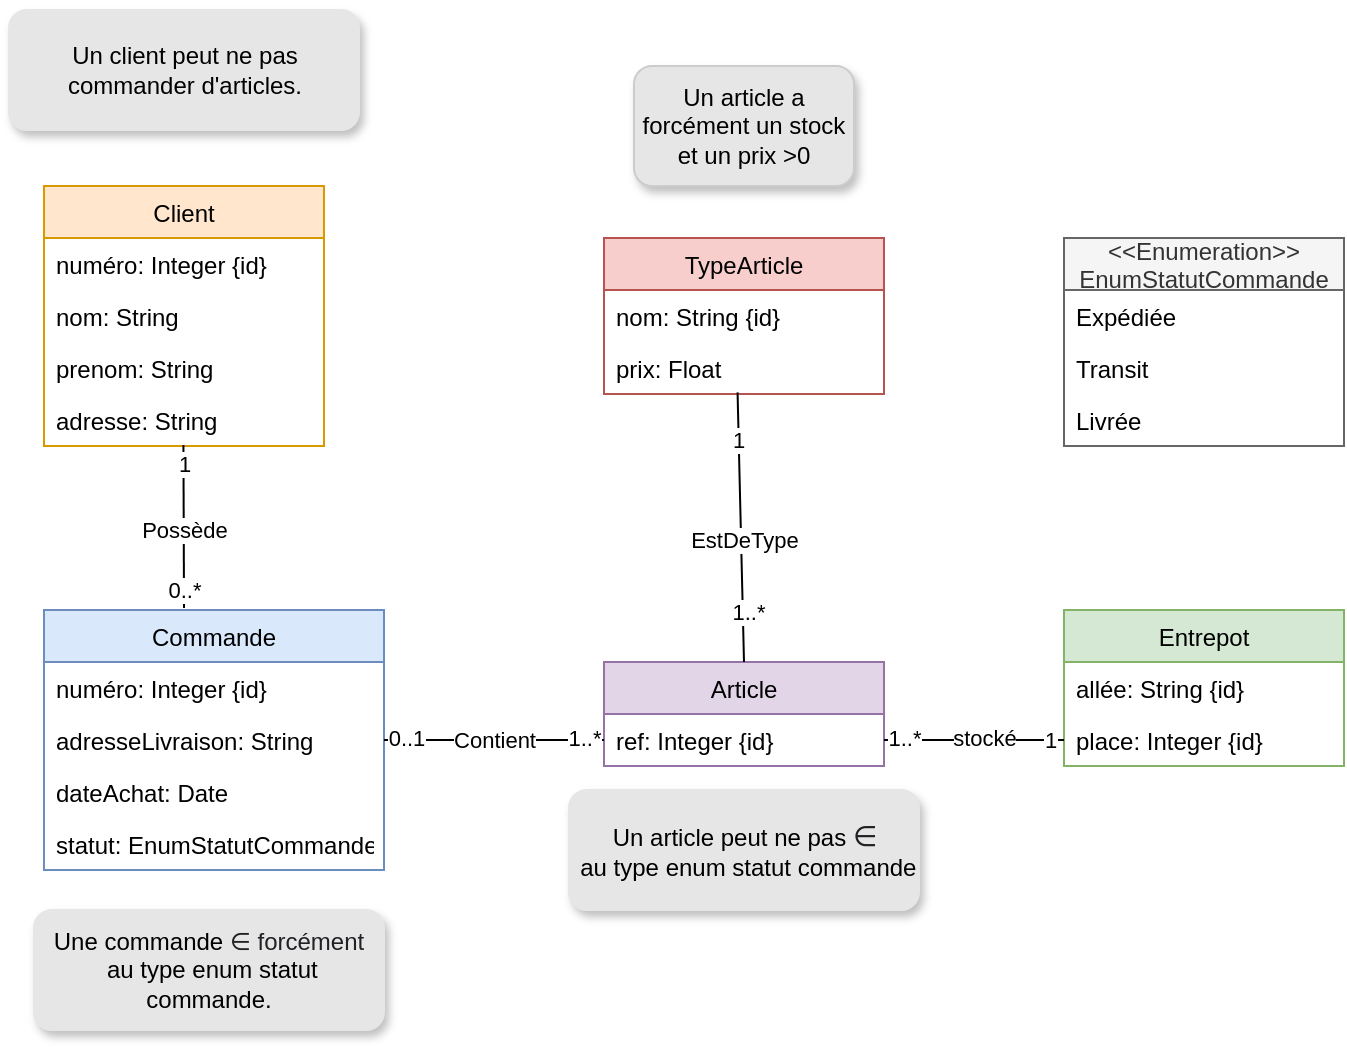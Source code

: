 <mxfile version="14.6.6" type="github">
  <diagram id="pHroqD9QgbyERS5cuIxn" name="Page-1">
    <mxGraphModel dx="593" dy="313" grid="0" gridSize="10" guides="1" tooltips="1" connect="1" arrows="1" fold="1" page="0" pageScale="1" pageWidth="827" pageHeight="1169" background="#FFFFFF" math="0" shadow="0">
      <root>
        <mxCell id="0" />
        <mxCell id="1" parent="0" />
        <mxCell id="9qbgRNN-N5bQ077YsVaT-27" value="Client" style="swimlane;fontStyle=0;childLayout=stackLayout;horizontal=1;startSize=26;fillColor=#ffe6cc;horizontalStack=0;resizeParent=1;resizeParentMax=0;resizeLast=0;collapsible=1;marginBottom=0;strokeColor=#d79b00;" parent="1" vertex="1">
          <mxGeometry x="40" y="228" width="140" height="130" as="geometry" />
        </mxCell>
        <mxCell id="9qbgRNN-N5bQ077YsVaT-28" value="numéro: Integer {id}" style="text;strokeColor=none;fillColor=none;align=left;verticalAlign=top;spacingLeft=4;spacingRight=4;overflow=hidden;rotatable=0;points=[[0,0.5],[1,0.5]];portConstraint=eastwest;" parent="9qbgRNN-N5bQ077YsVaT-27" vertex="1">
          <mxGeometry y="26" width="140" height="26" as="geometry" />
        </mxCell>
        <mxCell id="9qbgRNN-N5bQ077YsVaT-29" value="nom: String" style="text;strokeColor=none;fillColor=none;align=left;verticalAlign=top;spacingLeft=4;spacingRight=4;overflow=hidden;rotatable=0;points=[[0,0.5],[1,0.5]];portConstraint=eastwest;" parent="9qbgRNN-N5bQ077YsVaT-27" vertex="1">
          <mxGeometry y="52" width="140" height="26" as="geometry" />
        </mxCell>
        <mxCell id="9qbgRNN-N5bQ077YsVaT-30" value="prenom: String" style="text;strokeColor=none;fillColor=none;align=left;verticalAlign=top;spacingLeft=4;spacingRight=4;overflow=hidden;rotatable=0;points=[[0,0.5],[1,0.5]];portConstraint=eastwest;" parent="9qbgRNN-N5bQ077YsVaT-27" vertex="1">
          <mxGeometry y="78" width="140" height="26" as="geometry" />
        </mxCell>
        <mxCell id="9qbgRNN-N5bQ077YsVaT-40" value="adresse: String" style="text;strokeColor=none;fillColor=none;align=left;verticalAlign=top;spacingLeft=4;spacingRight=4;overflow=hidden;rotatable=0;points=[[0,0.5],[1,0.5]];portConstraint=eastwest;" parent="9qbgRNN-N5bQ077YsVaT-27" vertex="1">
          <mxGeometry y="104" width="140" height="26" as="geometry" />
        </mxCell>
        <mxCell id="9qbgRNN-N5bQ077YsVaT-41" value="Article" style="swimlane;fontStyle=0;childLayout=stackLayout;horizontal=1;startSize=26;fillColor=#e1d5e7;horizontalStack=0;resizeParent=1;resizeParentMax=0;resizeLast=0;collapsible=1;marginBottom=0;strokeColor=#9673a6;" parent="1" vertex="1">
          <mxGeometry x="320" y="466" width="140" height="52" as="geometry" />
        </mxCell>
        <mxCell id="9qbgRNN-N5bQ077YsVaT-42" value="ref: Integer {id}" style="text;strokeColor=none;fillColor=none;align=left;verticalAlign=top;spacingLeft=4;spacingRight=4;overflow=hidden;rotatable=0;points=[[0,0.5],[1,0.5]];portConstraint=eastwest;" parent="9qbgRNN-N5bQ077YsVaT-41" vertex="1">
          <mxGeometry y="26" width="140" height="26" as="geometry" />
        </mxCell>
        <mxCell id="9qbgRNN-N5bQ077YsVaT-49" value="Entrepot" style="swimlane;fontStyle=0;childLayout=stackLayout;horizontal=1;startSize=26;fillColor=#d5e8d4;horizontalStack=0;resizeParent=1;resizeParentMax=0;resizeLast=0;collapsible=1;marginBottom=0;strokeColor=#82b366;" parent="1" vertex="1">
          <mxGeometry x="550" y="440" width="140" height="78" as="geometry" />
        </mxCell>
        <mxCell id="9qbgRNN-N5bQ077YsVaT-51" value="allée: String {id}" style="text;strokeColor=none;fillColor=none;align=left;verticalAlign=top;spacingLeft=4;spacingRight=4;overflow=hidden;rotatable=0;points=[[0,0.5],[1,0.5]];portConstraint=eastwest;" parent="9qbgRNN-N5bQ077YsVaT-49" vertex="1">
          <mxGeometry y="26" width="140" height="26" as="geometry" />
        </mxCell>
        <mxCell id="9qbgRNN-N5bQ077YsVaT-52" value="place: Integer {id}" style="text;strokeColor=none;fillColor=none;align=left;verticalAlign=top;spacingLeft=4;spacingRight=4;overflow=hidden;rotatable=0;points=[[0,0.5],[1,0.5]];portConstraint=eastwest;" parent="9qbgRNN-N5bQ077YsVaT-49" vertex="1">
          <mxGeometry y="52" width="140" height="26" as="geometry" />
        </mxCell>
        <mxCell id="9qbgRNN-N5bQ077YsVaT-54" value="Commande" style="swimlane;fontStyle=0;childLayout=stackLayout;horizontal=1;startSize=26;fillColor=#dae8fc;horizontalStack=0;resizeParent=1;resizeParentMax=0;resizeLast=0;collapsible=1;marginBottom=0;strokeColor=#6c8ebf;" parent="1" vertex="1">
          <mxGeometry x="40" y="440" width="170" height="130" as="geometry" />
        </mxCell>
        <mxCell id="9qbgRNN-N5bQ077YsVaT-56" value="numéro: Integer {id}" style="text;strokeColor=none;fillColor=none;align=left;verticalAlign=top;spacingLeft=4;spacingRight=4;overflow=hidden;rotatable=0;points=[[0,0.5],[1,0.5]];portConstraint=eastwest;" parent="9qbgRNN-N5bQ077YsVaT-54" vertex="1">
          <mxGeometry y="26" width="170" height="26" as="geometry" />
        </mxCell>
        <mxCell id="9qbgRNN-N5bQ077YsVaT-57" value="adresseLivraison: String" style="text;strokeColor=none;fillColor=none;align=left;verticalAlign=top;spacingLeft=4;spacingRight=4;overflow=hidden;rotatable=0;points=[[0,0.5],[1,0.5]];portConstraint=eastwest;" parent="9qbgRNN-N5bQ077YsVaT-54" vertex="1">
          <mxGeometry y="52" width="170" height="26" as="geometry" />
        </mxCell>
        <mxCell id="9qbgRNN-N5bQ077YsVaT-58" value="dateAchat: Date" style="text;strokeColor=none;fillColor=none;align=left;verticalAlign=top;spacingLeft=4;spacingRight=4;overflow=hidden;rotatable=0;points=[[0,0.5],[1,0.5]];portConstraint=eastwest;" parent="9qbgRNN-N5bQ077YsVaT-54" vertex="1">
          <mxGeometry y="78" width="170" height="26" as="geometry" />
        </mxCell>
        <mxCell id="9qbgRNN-N5bQ077YsVaT-83" value="statut: EnumStatutCommande" style="text;strokeColor=none;fillColor=none;align=left;verticalAlign=top;spacingLeft=4;spacingRight=4;overflow=hidden;rotatable=0;points=[[0,0.5],[1,0.5]];portConstraint=eastwest;" parent="9qbgRNN-N5bQ077YsVaT-54" vertex="1">
          <mxGeometry y="104" width="170" height="26" as="geometry" />
        </mxCell>
        <mxCell id="9qbgRNN-N5bQ077YsVaT-61" value="" style="endArrow=none;html=1;exitX=1;exitY=0.5;exitDx=0;exitDy=0;entryX=0;entryY=0.5;entryDx=0;entryDy=0;" parent="1" edge="1">
          <mxGeometry width="50" height="50" relative="1" as="geometry">
            <mxPoint x="210" y="505.0" as="sourcePoint" />
            <mxPoint x="320" y="505" as="targetPoint" />
          </mxGeometry>
        </mxCell>
        <mxCell id="9qbgRNN-N5bQ077YsVaT-73" value="Contient" style="edgeLabel;html=1;align=center;verticalAlign=middle;resizable=0;points=[];" parent="9qbgRNN-N5bQ077YsVaT-61" vertex="1" connectable="0">
          <mxGeometry x="-0.126" y="-3" relative="1" as="geometry">
            <mxPoint x="7" y="-3" as="offset" />
          </mxGeometry>
        </mxCell>
        <mxCell id="9qbgRNN-N5bQ077YsVaT-88" value="0..1" style="edgeLabel;html=1;align=center;verticalAlign=middle;resizable=0;points=[];" parent="9qbgRNN-N5bQ077YsVaT-61" vertex="1" connectable="0">
          <mxGeometry x="-0.861" y="1" relative="1" as="geometry">
            <mxPoint x="3" as="offset" />
          </mxGeometry>
        </mxCell>
        <mxCell id="9qbgRNN-N5bQ077YsVaT-89" value="1..*" style="edgeLabel;html=1;align=center;verticalAlign=middle;resizable=0;points=[];" parent="9qbgRNN-N5bQ077YsVaT-61" vertex="1" connectable="0">
          <mxGeometry x="0.858" y="1" relative="1" as="geometry">
            <mxPoint x="-2.33" as="offset" />
          </mxGeometry>
        </mxCell>
        <mxCell id="9qbgRNN-N5bQ077YsVaT-62" value="" style="endArrow=none;html=1;exitX=1;exitY=0.5;exitDx=0;exitDy=0;" parent="1" target="9qbgRNN-N5bQ077YsVaT-52" edge="1">
          <mxGeometry width="50" height="50" relative="1" as="geometry">
            <mxPoint x="460" y="505" as="sourcePoint" />
            <mxPoint x="400" y="370" as="targetPoint" />
          </mxGeometry>
        </mxCell>
        <mxCell id="9qbgRNN-N5bQ077YsVaT-75" value="stocké" style="edgeLabel;html=1;align=center;verticalAlign=middle;resizable=0;points=[];" parent="9qbgRNN-N5bQ077YsVaT-62" vertex="1" connectable="0">
          <mxGeometry x="-0.178" relative="1" as="geometry">
            <mxPoint x="13" y="-1" as="offset" />
          </mxGeometry>
        </mxCell>
        <mxCell id="9qbgRNN-N5bQ077YsVaT-95" value="1" style="edgeLabel;html=1;align=center;verticalAlign=middle;resizable=0;points=[];" parent="9qbgRNN-N5bQ077YsVaT-62" vertex="1" connectable="0">
          <mxGeometry x="0.838" relative="1" as="geometry">
            <mxPoint as="offset" />
          </mxGeometry>
        </mxCell>
        <mxCell id="9qbgRNN-N5bQ077YsVaT-96" value="1..*" style="edgeLabel;html=1;align=center;verticalAlign=middle;resizable=0;points=[];" parent="9qbgRNN-N5bQ077YsVaT-62" vertex="1" connectable="0">
          <mxGeometry x="-0.883" y="1" relative="1" as="geometry">
            <mxPoint x="4.67" as="offset" />
          </mxGeometry>
        </mxCell>
        <mxCell id="9qbgRNN-N5bQ077YsVaT-84" value="&lt;&lt;Enumeration&gt;&gt;&#xa;EnumStatutCommande" style="swimlane;fontStyle=0;childLayout=stackLayout;horizontal=1;startSize=26;fillColor=#f5f5f5;horizontalStack=0;resizeParent=1;resizeParentMax=0;resizeLast=0;collapsible=1;marginBottom=0;strokeColor=#666666;fontColor=#333333;" parent="1" vertex="1">
          <mxGeometry x="550" y="254" width="140" height="104" as="geometry" />
        </mxCell>
        <mxCell id="9qbgRNN-N5bQ077YsVaT-85" value="Expédiée" style="text;strokeColor=none;fillColor=none;align=left;verticalAlign=top;spacingLeft=4;spacingRight=4;overflow=hidden;rotatable=0;points=[[0,0.5],[1,0.5]];portConstraint=eastwest;" parent="9qbgRNN-N5bQ077YsVaT-84" vertex="1">
          <mxGeometry y="26" width="140" height="26" as="geometry" />
        </mxCell>
        <mxCell id="9qbgRNN-N5bQ077YsVaT-86" value="Transit" style="text;strokeColor=none;fillColor=none;align=left;verticalAlign=top;spacingLeft=4;spacingRight=4;overflow=hidden;rotatable=0;points=[[0,0.5],[1,0.5]];portConstraint=eastwest;" parent="9qbgRNN-N5bQ077YsVaT-84" vertex="1">
          <mxGeometry y="52" width="140" height="26" as="geometry" />
        </mxCell>
        <mxCell id="9qbgRNN-N5bQ077YsVaT-87" value="Livrée" style="text;strokeColor=none;fillColor=none;align=left;verticalAlign=top;spacingLeft=4;spacingRight=4;overflow=hidden;rotatable=0;points=[[0,0.5],[1,0.5]];portConstraint=eastwest;" parent="9qbgRNN-N5bQ077YsVaT-84" vertex="1">
          <mxGeometry y="78" width="140" height="26" as="geometry" />
        </mxCell>
        <mxCell id="NuaGrsisD9hniYotAl1a-2" value="TypeArticle" style="swimlane;fontStyle=0;childLayout=stackLayout;horizontal=1;startSize=26;fillColor=#f8cecc;horizontalStack=0;resizeParent=1;resizeParentMax=0;resizeLast=0;collapsible=1;marginBottom=0;strokeColor=#b85450;" parent="1" vertex="1">
          <mxGeometry x="320" y="254" width="140" height="78" as="geometry" />
        </mxCell>
        <mxCell id="IqB6gCPk4n1R8ysi4SVR-4" value="nom: String {id}" style="text;strokeColor=none;fillColor=none;align=left;verticalAlign=top;spacingLeft=4;spacingRight=4;overflow=hidden;rotatable=0;points=[[0,0.5],[1,0.5]];portConstraint=eastwest;" parent="NuaGrsisD9hniYotAl1a-2" vertex="1">
          <mxGeometry y="26" width="140" height="26" as="geometry" />
        </mxCell>
        <mxCell id="NuaGrsisD9hniYotAl1a-3" value="prix: Float" style="text;strokeColor=none;fillColor=none;align=left;verticalAlign=top;spacingLeft=4;spacingRight=4;overflow=hidden;rotatable=0;points=[[0,0.5],[1,0.5]];portConstraint=eastwest;" parent="NuaGrsisD9hniYotAl1a-2" vertex="1">
          <mxGeometry y="52" width="140" height="26" as="geometry" />
        </mxCell>
        <mxCell id="NuaGrsisD9hniYotAl1a-7" value="" style="endArrow=none;html=1;exitX=0.5;exitY=0;exitDx=0;exitDy=0;entryX=0.477;entryY=0.969;entryDx=0;entryDy=0;entryPerimeter=0;" parent="1" source="9qbgRNN-N5bQ077YsVaT-41" target="NuaGrsisD9hniYotAl1a-3" edge="1">
          <mxGeometry width="50" height="50" relative="1" as="geometry">
            <mxPoint x="390" y="460" as="sourcePoint" />
            <mxPoint x="389.86" y="358.832" as="targetPoint" />
          </mxGeometry>
        </mxCell>
        <mxCell id="NuaGrsisD9hniYotAl1a-12" value="1..*" style="edgeLabel;html=1;align=center;verticalAlign=middle;resizable=0;points=[];" parent="NuaGrsisD9hniYotAl1a-7" vertex="1" connectable="0">
          <mxGeometry x="-0.626" y="-2" relative="1" as="geometry">
            <mxPoint as="offset" />
          </mxGeometry>
        </mxCell>
        <mxCell id="NuaGrsisD9hniYotAl1a-13" value="1" style="edgeLabel;html=1;align=center;verticalAlign=middle;resizable=0;points=[];" parent="NuaGrsisD9hniYotAl1a-7" vertex="1" connectable="0">
          <mxGeometry x="0.654" y="1" relative="1" as="geometry">
            <mxPoint as="offset" />
          </mxGeometry>
        </mxCell>
        <mxCell id="NuaGrsisD9hniYotAl1a-14" value="EstDeType" style="edgeLabel;html=1;align=center;verticalAlign=middle;resizable=0;points=[];" parent="NuaGrsisD9hniYotAl1a-7" vertex="1" connectable="0">
          <mxGeometry x="-0.232" y="-1" relative="1" as="geometry">
            <mxPoint y="-9.16" as="offset" />
          </mxGeometry>
        </mxCell>
        <mxCell id="NuaGrsisD9hniYotAl1a-8" value="" style="endArrow=none;html=1;entryX=0.498;entryY=0.979;entryDx=0;entryDy=0;entryPerimeter=0;" parent="1" target="9qbgRNN-N5bQ077YsVaT-40" edge="1">
          <mxGeometry width="50" height="50" relative="1" as="geometry">
            <mxPoint x="110" y="439" as="sourcePoint" />
            <mxPoint x="110.84" y="395.012" as="targetPoint" />
          </mxGeometry>
        </mxCell>
        <mxCell id="NuaGrsisD9hniYotAl1a-9" value="Possède" style="edgeLabel;html=1;align=center;verticalAlign=middle;resizable=0;points=[];" parent="NuaGrsisD9hniYotAl1a-8" vertex="1" connectable="0">
          <mxGeometry x="-0.515" relative="1" as="geometry">
            <mxPoint x="0.07" y="-19" as="offset" />
          </mxGeometry>
        </mxCell>
        <mxCell id="NuaGrsisD9hniYotAl1a-10" value="1" style="edgeLabel;html=1;align=center;verticalAlign=middle;resizable=0;points=[];" parent="NuaGrsisD9hniYotAl1a-8" vertex="1" connectable="0">
          <mxGeometry x="0.762" relative="1" as="geometry">
            <mxPoint as="offset" />
          </mxGeometry>
        </mxCell>
        <mxCell id="NuaGrsisD9hniYotAl1a-11" value="0..*" style="edgeLabel;html=1;align=center;verticalAlign=middle;resizable=0;points=[];" parent="NuaGrsisD9hniYotAl1a-8" vertex="1" connectable="0">
          <mxGeometry x="-0.866" relative="1" as="geometry">
            <mxPoint x="0.02" y="-3.76" as="offset" />
          </mxGeometry>
        </mxCell>
        <mxCell id="IqB6gCPk4n1R8ysi4SVR-2" value="Une commande&amp;nbsp;&lt;span style=&quot;color: rgb(32 , 33 , 36) ; font-family: &amp;#34;arial&amp;#34; , sans-serif ; text-align: left&quot;&gt;∈ &lt;font style=&quot;font-size: 12px&quot;&gt;forcément&lt;/font&gt;&lt;/span&gt;&lt;br&gt;&amp;nbsp;au type enum statut commande." style="shape=ext;rounded=1;html=1;whiteSpace=wrap;fillColor=#E6E6E6;shadow=1;strokeColor=#E6E6E6;" parent="1" vertex="1">
          <mxGeometry x="35" y="590" width="175" height="60" as="geometry" />
        </mxCell>
        <mxCell id="IqB6gCPk4n1R8ysi4SVR-3" value="Un article a forcément un stock et un prix &amp;gt;0" style="shape=ext;rounded=1;html=1;whiteSpace=wrap;fillColor=#E6E6E6;shadow=1;strokeColor=#CCCCCC;" parent="1" vertex="1">
          <mxGeometry x="335" y="168" width="110" height="60" as="geometry" />
        </mxCell>
        <mxCell id="IqB6gCPk4n1R8ysi4SVR-6" value="Un article peut ne pas&amp;nbsp;&lt;span style=&quot;color: rgb(32 , 33 , 36) ; font-family: &amp;#34;arial&amp;#34; , sans-serif ; font-size: 14px ; text-align: left&quot;&gt;∈&lt;/span&gt;&lt;br&gt;&amp;nbsp;au type enum statut commande" style="shape=ext;rounded=1;html=1;whiteSpace=wrap;fillColor=#E6E6E6;shadow=1;strokeColor=#E6E6E6;" parent="1" vertex="1">
          <mxGeometry x="302.5" y="530" width="175" height="60" as="geometry" />
        </mxCell>
        <mxCell id="IqB6gCPk4n1R8ysi4SVR-8" value="Un client peut ne pas commander d&#39;articles." style="shape=ext;rounded=1;html=1;whiteSpace=wrap;fillColor=#E6E6E6;shadow=1;strokeColor=#E6E6E6;" parent="1" vertex="1">
          <mxGeometry x="22.5" y="140" width="175" height="60" as="geometry" />
        </mxCell>
      </root>
    </mxGraphModel>
  </diagram>
</mxfile>
